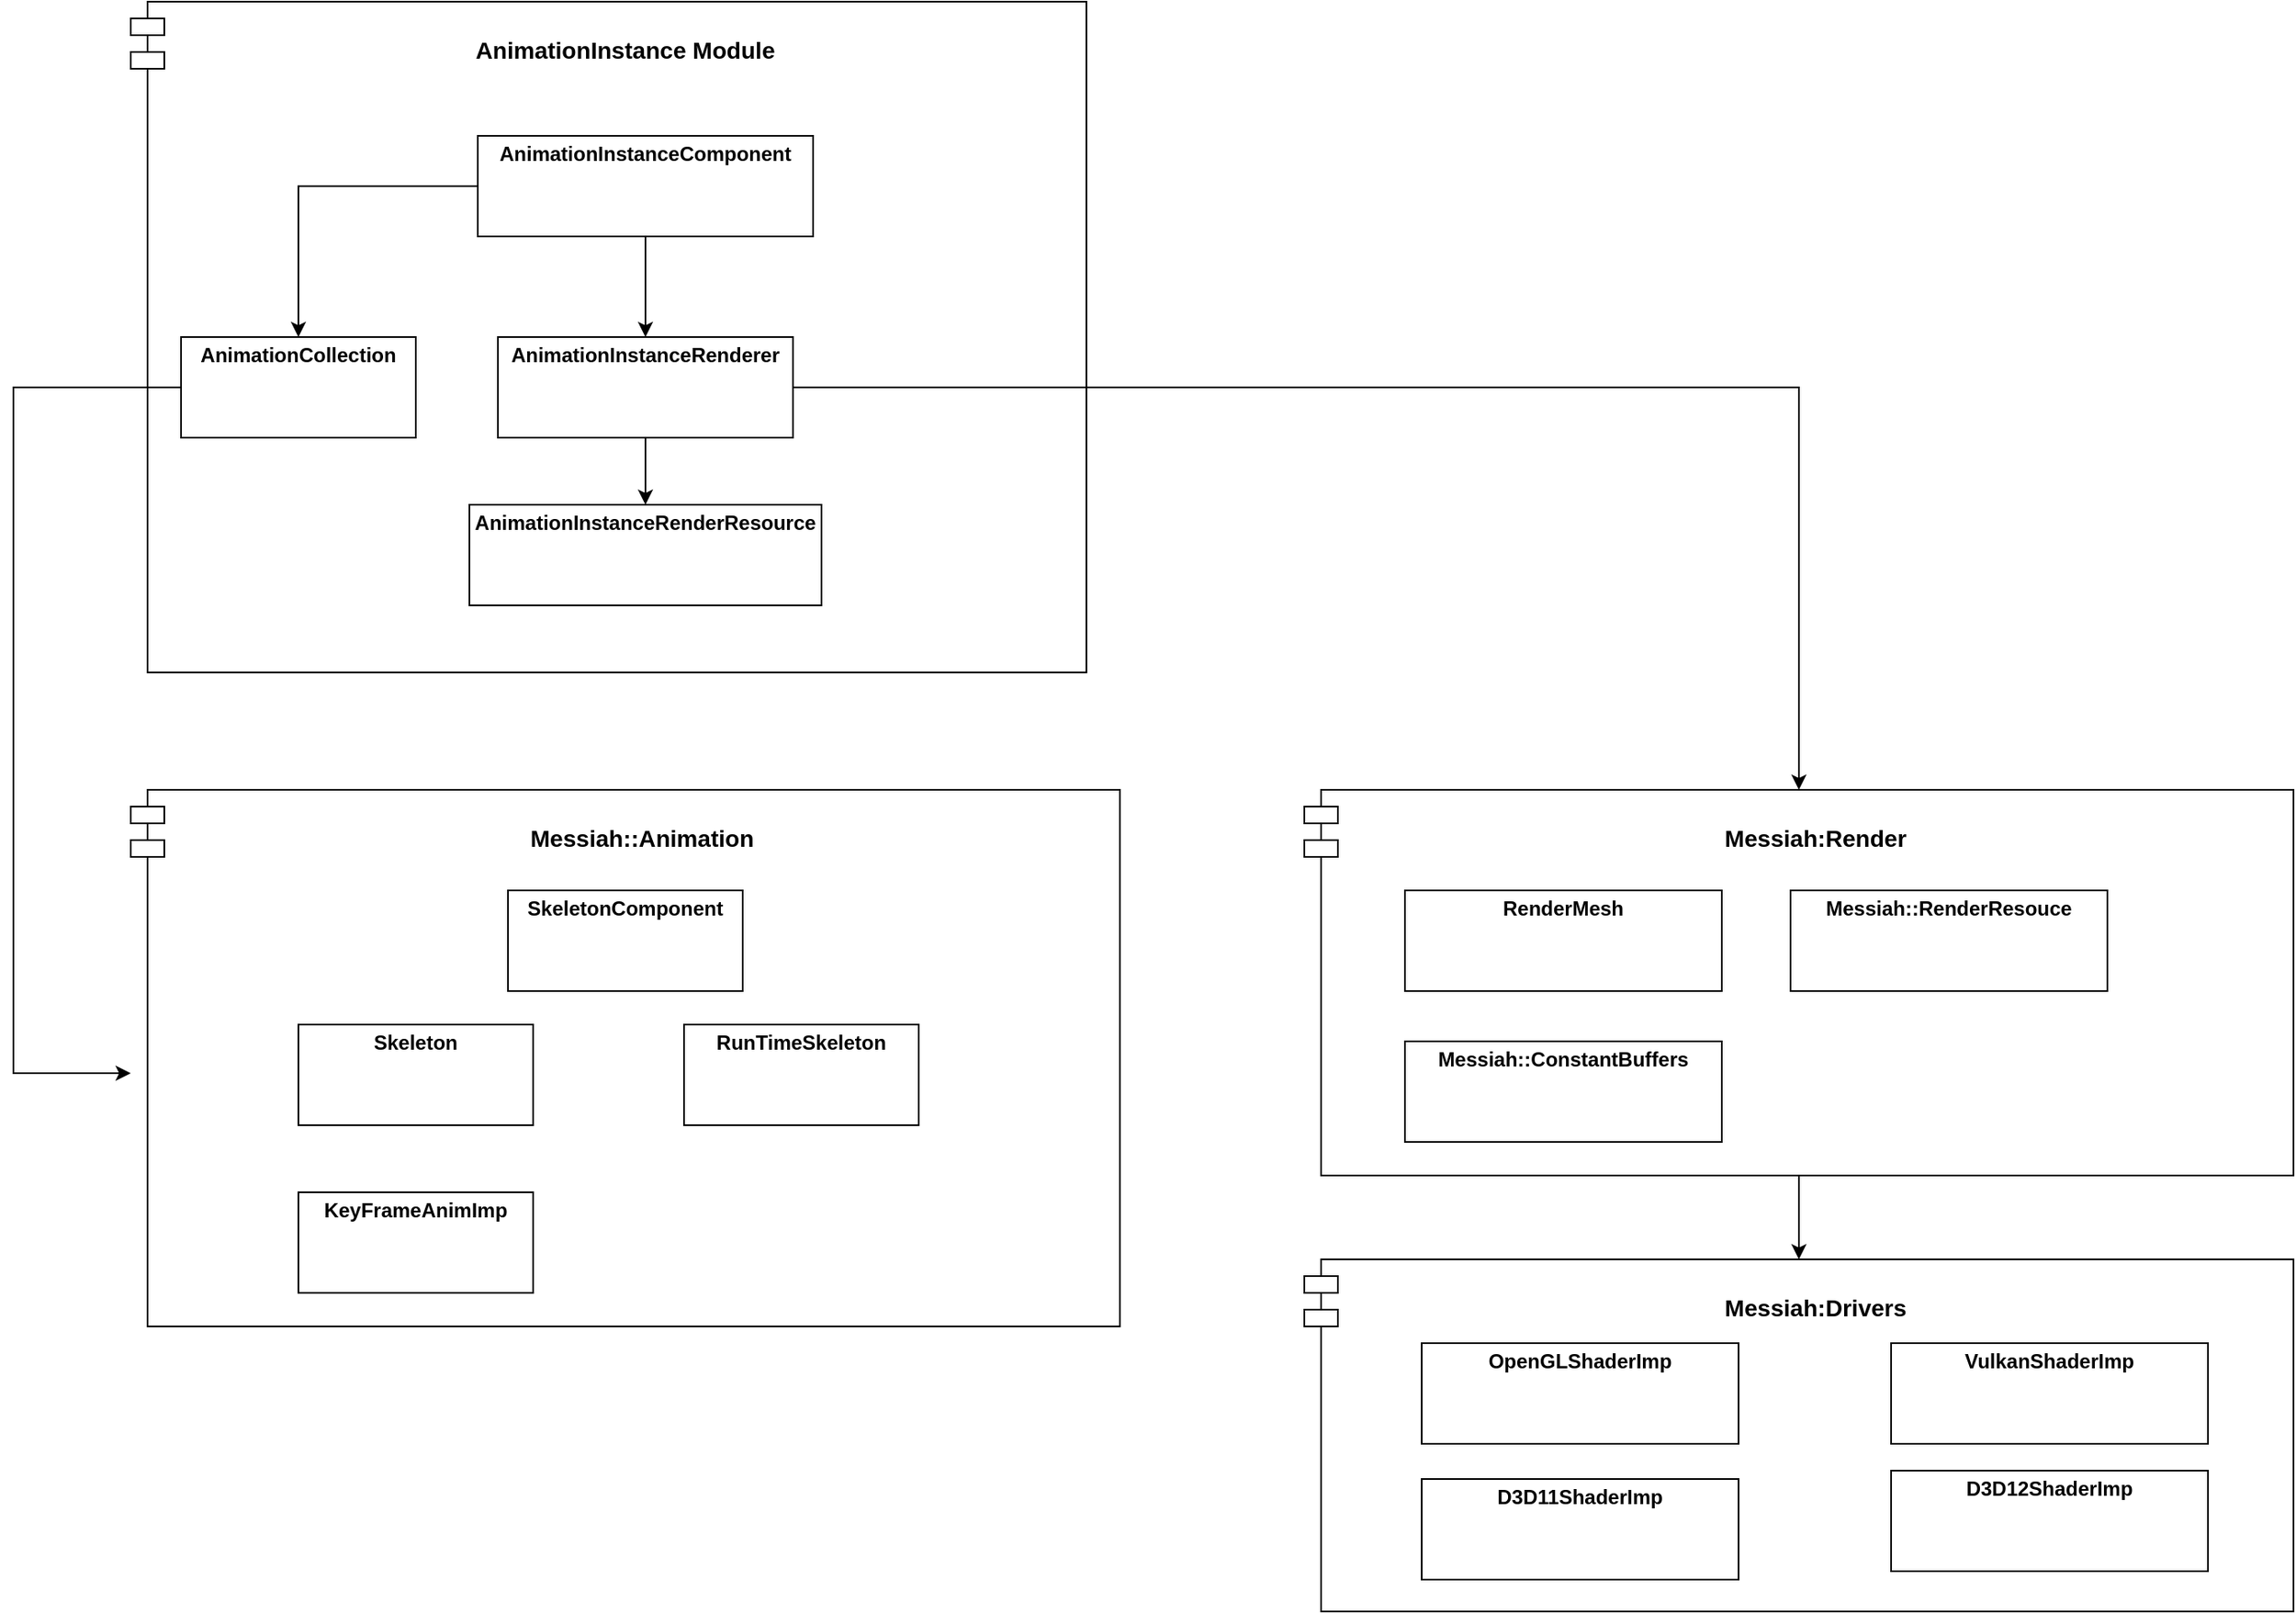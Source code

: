<mxfile version="24.7.16">
  <diagram id="C5RBs43oDa-KdzZeNtuy" name="Page-1">
    <mxGraphModel dx="1434" dy="780" grid="1" gridSize="10" guides="1" tooltips="1" connect="1" arrows="1" fold="1" page="1" pageScale="1" pageWidth="827" pageHeight="1169" math="0" shadow="0">
      <root>
        <mxCell id="WIyWlLk6GJQsqaUBKTNV-0" />
        <mxCell id="WIyWlLk6GJQsqaUBKTNV-1" parent="WIyWlLk6GJQsqaUBKTNV-0" />
        <mxCell id="Z2ELihAoB1qGX9_mnctW-9" value="&lt;h3&gt;AnimationInstance Module&lt;/h3&gt;" style="shape=module;align=left;spacingLeft=20;align=center;verticalAlign=top;whiteSpace=wrap;html=1;" parent="WIyWlLk6GJQsqaUBKTNV-1" vertex="1">
          <mxGeometry x="180" y="240" width="570" height="400" as="geometry" />
        </mxCell>
        <mxCell id="Z2ELihAoB1qGX9_mnctW-6" value="&lt;h3&gt;Messiah::Animation&lt;/h3&gt;" style="shape=module;align=left;spacingLeft=20;align=center;verticalAlign=top;whiteSpace=wrap;html=1;" parent="WIyWlLk6GJQsqaUBKTNV-1" vertex="1">
          <mxGeometry x="180" y="710" width="590" height="320" as="geometry" />
        </mxCell>
        <mxCell id="Z2ELihAoB1qGX9_mnctW-5" value="&lt;p style=&quot;margin:0px;margin-top:4px;text-align:center;&quot;&gt;&lt;b&gt;KeyFrameAnimImp&lt;/b&gt;&lt;/p&gt;" style="verticalAlign=top;align=left;overflow=fill;html=1;whiteSpace=wrap;" parent="WIyWlLk6GJQsqaUBKTNV-1" vertex="1">
          <mxGeometry x="280" y="950" width="140" height="60" as="geometry" />
        </mxCell>
        <mxCell id="Z2ELihAoB1qGX9_mnctW-7" value="&lt;p style=&quot;margin:0px;margin-top:4px;text-align:center;&quot;&gt;&lt;b&gt;Skeleton&lt;/b&gt;&lt;/p&gt;" style="verticalAlign=top;align=left;overflow=fill;html=1;whiteSpace=wrap;" parent="WIyWlLk6GJQsqaUBKTNV-1" vertex="1">
          <mxGeometry x="280" y="850" width="140" height="60" as="geometry" />
        </mxCell>
        <mxCell id="Z2ELihAoB1qGX9_mnctW-8" value="&lt;p style=&quot;margin:0px;margin-top:4px;text-align:center;&quot;&gt;&lt;b&gt;RunTimeSkeleton&lt;/b&gt;&lt;/p&gt;" style="verticalAlign=top;align=left;overflow=fill;html=1;whiteSpace=wrap;" parent="WIyWlLk6GJQsqaUBKTNV-1" vertex="1">
          <mxGeometry x="510" y="850" width="140" height="60" as="geometry" />
        </mxCell>
        <mxCell id="Z2ELihAoB1qGX9_mnctW-12" value="&lt;p style=&quot;margin:0px;margin-top:4px;text-align:center;&quot;&gt;&lt;b&gt;AnimationCollection&lt;/b&gt;&lt;/p&gt;" style="verticalAlign=top;align=left;overflow=fill;html=1;whiteSpace=wrap;" parent="WIyWlLk6GJQsqaUBKTNV-1" vertex="1">
          <mxGeometry x="210" y="440" width="140" height="60" as="geometry" />
        </mxCell>
        <mxCell id="Z2ELihAoB1qGX9_mnctW-17" style="edgeStyle=orthogonalEdgeStyle;rounded=0;orthogonalLoop=1;jettySize=auto;html=1;exitX=0.5;exitY=1;exitDx=0;exitDy=0;" parent="WIyWlLk6GJQsqaUBKTNV-1" source="Z2ELihAoB1qGX9_mnctW-13" target="Z2ELihAoB1qGX9_mnctW-14" edge="1">
          <mxGeometry relative="1" as="geometry" />
        </mxCell>
        <mxCell id="Z2ELihAoB1qGX9_mnctW-18" style="edgeStyle=orthogonalEdgeStyle;rounded=0;orthogonalLoop=1;jettySize=auto;html=1;" parent="WIyWlLk6GJQsqaUBKTNV-1" source="Z2ELihAoB1qGX9_mnctW-13" target="Z2ELihAoB1qGX9_mnctW-12" edge="1">
          <mxGeometry relative="1" as="geometry" />
        </mxCell>
        <mxCell id="Z2ELihAoB1qGX9_mnctW-13" value="&lt;p style=&quot;margin:0px;margin-top:4px;text-align:center;&quot;&gt;&lt;b&gt;AnimationInstanceComponent&lt;/b&gt;&lt;/p&gt;" style="verticalAlign=top;align=left;overflow=fill;html=1;whiteSpace=wrap;" parent="WIyWlLk6GJQsqaUBKTNV-1" vertex="1">
          <mxGeometry x="387" y="320" width="200" height="60" as="geometry" />
        </mxCell>
        <mxCell id="Z2ELihAoB1qGX9_mnctW-16" value="" style="edgeStyle=orthogonalEdgeStyle;rounded=0;orthogonalLoop=1;jettySize=auto;html=1;" parent="WIyWlLk6GJQsqaUBKTNV-1" source="Z2ELihAoB1qGX9_mnctW-14" target="Z2ELihAoB1qGX9_mnctW-15" edge="1">
          <mxGeometry relative="1" as="geometry" />
        </mxCell>
        <mxCell id="Z2ELihAoB1qGX9_mnctW-21" style="edgeStyle=orthogonalEdgeStyle;rounded=0;orthogonalLoop=1;jettySize=auto;html=1;entryX=0.5;entryY=0;entryDx=0;entryDy=0;" parent="WIyWlLk6GJQsqaUBKTNV-1" source="Z2ELihAoB1qGX9_mnctW-14" target="Z2ELihAoB1qGX9_mnctW-20" edge="1">
          <mxGeometry relative="1" as="geometry" />
        </mxCell>
        <mxCell id="Z2ELihAoB1qGX9_mnctW-14" value="&lt;p style=&quot;margin:0px;margin-top:4px;text-align:center;&quot;&gt;&lt;b&gt;AnimationInstanceRenderer&lt;/b&gt;&lt;/p&gt;" style="verticalAlign=top;align=left;overflow=fill;html=1;whiteSpace=wrap;" parent="WIyWlLk6GJQsqaUBKTNV-1" vertex="1">
          <mxGeometry x="399" y="440" width="176" height="60" as="geometry" />
        </mxCell>
        <mxCell id="Z2ELihAoB1qGX9_mnctW-15" value="&lt;p style=&quot;margin:0px;margin-top:4px;text-align:center;&quot;&gt;&lt;b&gt;AnimationInstanceRenderResource&lt;/b&gt;&lt;/p&gt;" style="verticalAlign=top;align=left;overflow=fill;html=1;whiteSpace=wrap;" parent="WIyWlLk6GJQsqaUBKTNV-1" vertex="1">
          <mxGeometry x="382" y="540" width="210" height="60" as="geometry" />
        </mxCell>
        <mxCell id="Z2ELihAoB1qGX9_mnctW-19" style="edgeStyle=orthogonalEdgeStyle;rounded=0;orthogonalLoop=1;jettySize=auto;html=1;" parent="WIyWlLk6GJQsqaUBKTNV-1" source="Z2ELihAoB1qGX9_mnctW-12" edge="1" target="Z2ELihAoB1qGX9_mnctW-6">
          <mxGeometry relative="1" as="geometry">
            <mxPoint x="160" y="879" as="targetPoint" />
            <Array as="points">
              <mxPoint x="110" y="470" />
              <mxPoint x="110" y="879" />
            </Array>
          </mxGeometry>
        </mxCell>
        <mxCell id="PuY58KTqlz3tn9woqcPd-10" style="edgeStyle=orthogonalEdgeStyle;rounded=0;orthogonalLoop=1;jettySize=auto;html=1;" edge="1" parent="WIyWlLk6GJQsqaUBKTNV-1" source="Z2ELihAoB1qGX9_mnctW-20" target="PuY58KTqlz3tn9woqcPd-5">
          <mxGeometry relative="1" as="geometry" />
        </mxCell>
        <mxCell id="Z2ELihAoB1qGX9_mnctW-20" value="&lt;h3&gt;Messiah:Render&lt;/h3&gt;" style="shape=module;align=left;spacingLeft=20;align=center;verticalAlign=top;whiteSpace=wrap;html=1;" parent="WIyWlLk6GJQsqaUBKTNV-1" vertex="1">
          <mxGeometry x="880" y="710" width="590" height="230" as="geometry" />
        </mxCell>
        <mxCell id="PuY58KTqlz3tn9woqcPd-0" value="&lt;p style=&quot;margin:0px;margin-top:4px;text-align:center;&quot;&gt;&lt;b&gt;SkeletonComponent&lt;/b&gt;&lt;/p&gt;" style="verticalAlign=top;align=left;overflow=fill;html=1;whiteSpace=wrap;" vertex="1" parent="WIyWlLk6GJQsqaUBKTNV-1">
          <mxGeometry x="405" y="770" width="140" height="60" as="geometry" />
        </mxCell>
        <mxCell id="PuY58KTqlz3tn9woqcPd-1" value="&lt;p style=&quot;margin:0px;margin-top:4px;text-align:center;&quot;&gt;&lt;b&gt;Messiah::RenderResouce&lt;/b&gt;&lt;/p&gt;" style="verticalAlign=top;align=left;overflow=fill;html=1;whiteSpace=wrap;" vertex="1" parent="WIyWlLk6GJQsqaUBKTNV-1">
          <mxGeometry x="1170" y="770" width="189" height="60" as="geometry" />
        </mxCell>
        <mxCell id="PuY58KTqlz3tn9woqcPd-2" value="&lt;p style=&quot;margin:0px;margin-top:4px;text-align:center;&quot;&gt;&lt;b&gt;Messiah::ConstantBuffers&lt;/b&gt;&lt;/p&gt;" style="verticalAlign=top;align=left;overflow=fill;html=1;whiteSpace=wrap;" vertex="1" parent="WIyWlLk6GJQsqaUBKTNV-1">
          <mxGeometry x="940" y="860" width="189" height="60" as="geometry" />
        </mxCell>
        <mxCell id="PuY58KTqlz3tn9woqcPd-3" value="&lt;p style=&quot;margin:0px;margin-top:4px;text-align:center;&quot;&gt;&lt;b&gt;RenderMesh&lt;/b&gt;&lt;/p&gt;" style="verticalAlign=top;align=left;overflow=fill;html=1;whiteSpace=wrap;" vertex="1" parent="WIyWlLk6GJQsqaUBKTNV-1">
          <mxGeometry x="940" y="770" width="189" height="60" as="geometry" />
        </mxCell>
        <mxCell id="PuY58KTqlz3tn9woqcPd-5" value="&lt;h3&gt;Messiah:Drivers&lt;/h3&gt;" style="shape=module;align=left;spacingLeft=20;align=center;verticalAlign=top;whiteSpace=wrap;html=1;" vertex="1" parent="WIyWlLk6GJQsqaUBKTNV-1">
          <mxGeometry x="880" y="990" width="590" height="210" as="geometry" />
        </mxCell>
        <mxCell id="PuY58KTqlz3tn9woqcPd-6" value="&lt;p style=&quot;margin:0px;margin-top:4px;text-align:center;&quot;&gt;&lt;b&gt;OpenGLShaderImp&lt;/b&gt;&lt;/p&gt;" style="verticalAlign=top;align=left;overflow=fill;html=1;whiteSpace=wrap;" vertex="1" parent="WIyWlLk6GJQsqaUBKTNV-1">
          <mxGeometry x="950" y="1040" width="189" height="60" as="geometry" />
        </mxCell>
        <mxCell id="PuY58KTqlz3tn9woqcPd-7" value="&lt;p style=&quot;margin:0px;margin-top:4px;text-align:center;&quot;&gt;&lt;b&gt;D3D11ShaderImp&lt;/b&gt;&lt;/p&gt;" style="verticalAlign=top;align=left;overflow=fill;html=1;whiteSpace=wrap;" vertex="1" parent="WIyWlLk6GJQsqaUBKTNV-1">
          <mxGeometry x="950" y="1121" width="189" height="60" as="geometry" />
        </mxCell>
        <mxCell id="PuY58KTqlz3tn9woqcPd-8" value="&lt;p style=&quot;margin:0px;margin-top:4px;text-align:center;&quot;&gt;&lt;b&gt;D3D12ShaderImp&lt;/b&gt;&lt;/p&gt;" style="verticalAlign=top;align=left;overflow=fill;html=1;whiteSpace=wrap;" vertex="1" parent="WIyWlLk6GJQsqaUBKTNV-1">
          <mxGeometry x="1230" y="1116" width="189" height="60" as="geometry" />
        </mxCell>
        <mxCell id="PuY58KTqlz3tn9woqcPd-9" value="&lt;p style=&quot;margin:0px;margin-top:4px;text-align:center;&quot;&gt;&lt;b&gt;VulkanShaderImp&lt;/b&gt;&lt;/p&gt;" style="verticalAlign=top;align=left;overflow=fill;html=1;whiteSpace=wrap;" vertex="1" parent="WIyWlLk6GJQsqaUBKTNV-1">
          <mxGeometry x="1230" y="1040" width="189" height="60" as="geometry" />
        </mxCell>
      </root>
    </mxGraphModel>
  </diagram>
</mxfile>
